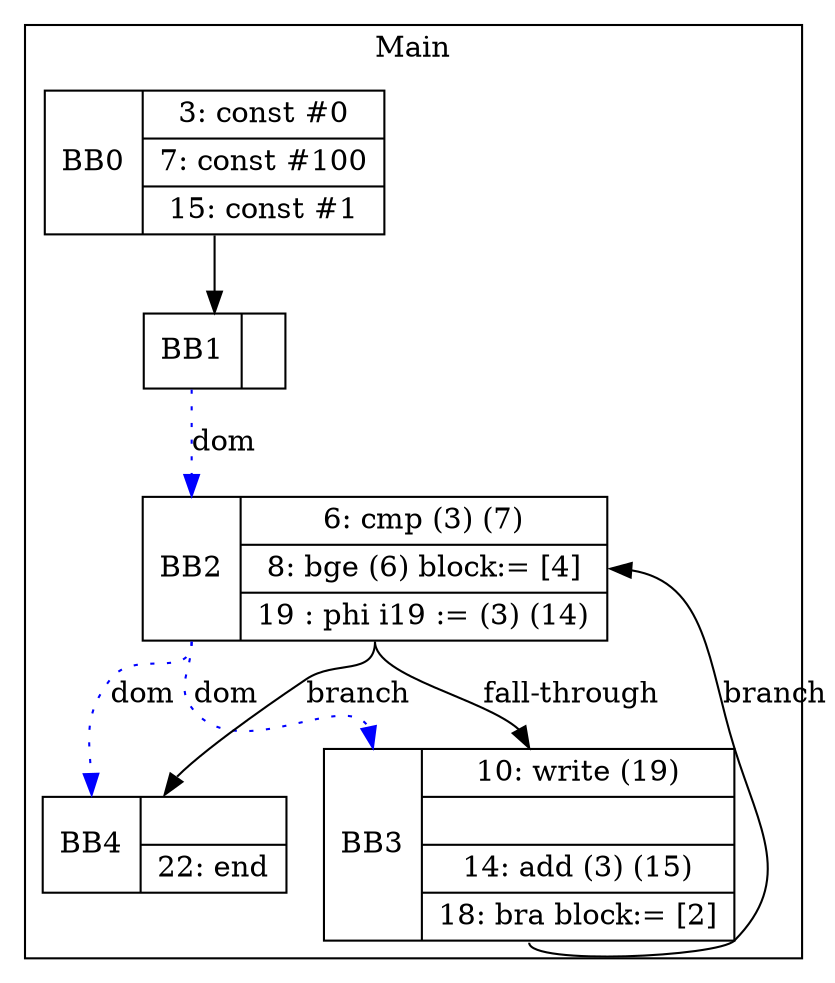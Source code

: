 digraph G {
node [shape=record];
subgraph cluster_main{
label = "Main";
BB0 [shape=record, label="<b>BB0|{3: const #0|7: const #100|15: const #1}"];
BB1 [shape=record, label="<b>BB1|}"];
BB2 [shape=record, label="<b>BB2|{6: cmp (3) (7)|8: bge (6) block:= [4]|19 : phi i19 := (3) (14)}"];
BB3 [shape=record, label="<b>BB3|{10: write (19)||14: add (3) (15)|18: bra block:= [2]}"];
BB4 [shape=record, label="<b>BB4|{|22: end}"];
}
BB0:s -> BB1:n ;
BB2:b -> BB3:b [color=blue, style=dotted, label="dom"];
BB2:b -> BB4:b [color=blue, style=dotted, label="dom"];
BB1:b -> BB2:b [color=blue, style=dotted, label="dom"];
BB2:s -> BB4:n [label="branch"];
BB3:s -> BB2:e [label="branch"];
BB2:s -> BB3:n [label="fall-through"];
}
